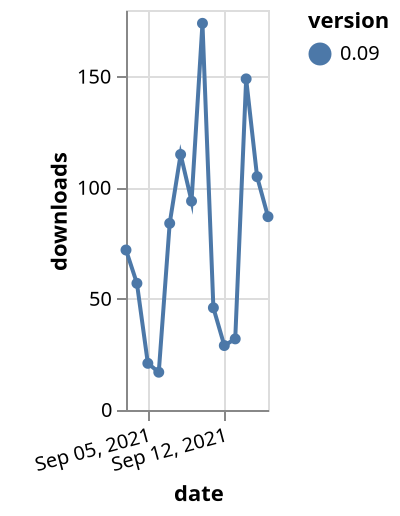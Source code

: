 {"$schema": "https://vega.github.io/schema/vega-lite/v5.json", "description": "A simple bar chart with embedded data.", "data": {"values": [{"date": "2021-09-03", "total": 86567, "delta": 72, "version": "0.09"}, {"date": "2021-09-04", "total": 86624, "delta": 57, "version": "0.09"}, {"date": "2021-09-05", "total": 86645, "delta": 21, "version": "0.09"}, {"date": "2021-09-06", "total": 86662, "delta": 17, "version": "0.09"}, {"date": "2021-09-07", "total": 86746, "delta": 84, "version": "0.09"}, {"date": "2021-09-08", "total": 86861, "delta": 115, "version": "0.09"}, {"date": "2021-09-09", "total": 86955, "delta": 94, "version": "0.09"}, {"date": "2021-09-10", "total": 87129, "delta": 174, "version": "0.09"}, {"date": "2021-09-11", "total": 87175, "delta": 46, "version": "0.09"}, {"date": "2021-09-12", "total": 87204, "delta": 29, "version": "0.09"}, {"date": "2021-09-13", "total": 87236, "delta": 32, "version": "0.09"}, {"date": "2021-09-14", "total": 87385, "delta": 149, "version": "0.09"}, {"date": "2021-09-15", "total": 87490, "delta": 105, "version": "0.09"}, {"date": "2021-09-16", "total": 87577, "delta": 87, "version": "0.09"}]}, "width": "container", "mark": {"type": "line", "point": {"filled": true}}, "encoding": {"x": {"field": "date", "type": "temporal", "timeUnit": "yearmonthdate", "title": "date", "axis": {"labelAngle": -15}}, "y": {"field": "delta", "type": "quantitative", "title": "downloads"}, "color": {"field": "version", "type": "nominal"}, "tooltip": {"field": "delta"}}}